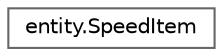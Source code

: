digraph "Graphical Class Hierarchy"
{
 // LATEX_PDF_SIZE
  bgcolor="transparent";
  edge [fontname=Helvetica,fontsize=10,labelfontname=Helvetica,labelfontsize=10];
  node [fontname=Helvetica,fontsize=10,shape=box,height=0.2,width=0.4];
  rankdir="LR";
  Node0 [id="Node000000",label="entity.SpeedItem",height=0.2,width=0.4,color="grey40", fillcolor="white", style="filled",URL="$classentity_1_1_speed_item.html",tooltip=" "];
}
